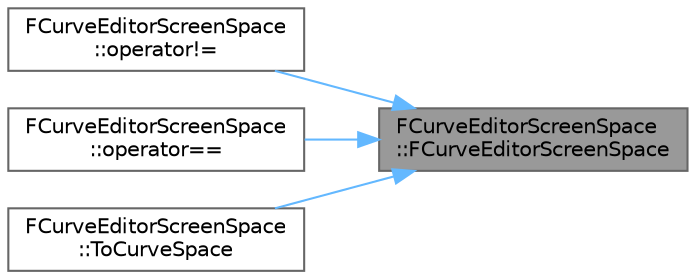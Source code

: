 digraph "FCurveEditorScreenSpace::FCurveEditorScreenSpace"
{
 // INTERACTIVE_SVG=YES
 // LATEX_PDF_SIZE
  bgcolor="transparent";
  edge [fontname=Helvetica,fontsize=10,labelfontname=Helvetica,labelfontsize=10];
  node [fontname=Helvetica,fontsize=10,shape=box,height=0.2,width=0.4];
  rankdir="RL";
  Node1 [id="Node000001",label="FCurveEditorScreenSpace\l::FCurveEditorScreenSpace",height=0.2,width=0.4,color="gray40", fillcolor="grey60", style="filled", fontcolor="black",tooltip="Construction from a physical size, and input/output range."];
  Node1 -> Node2 [id="edge1_Node000001_Node000002",dir="back",color="steelblue1",style="solid",tooltip=" "];
  Node2 [id="Node000002",label="FCurveEditorScreenSpace\l::operator!=",height=0.2,width=0.4,color="grey40", fillcolor="white", style="filled",URL="$d5/d47/structFCurveEditorScreenSpace.html#a4af74664505443b9c32fcc22213d0f4b",tooltip=" "];
  Node1 -> Node3 [id="edge2_Node000001_Node000003",dir="back",color="steelblue1",style="solid",tooltip=" "];
  Node3 [id="Node000003",label="FCurveEditorScreenSpace\l::operator==",height=0.2,width=0.4,color="grey40", fillcolor="white", style="filled",URL="$d5/d47/structFCurveEditorScreenSpace.html#a26a9e3e2d5496271a167750192726cd7",tooltip=" "];
  Node1 -> Node4 [id="edge3_Node000001_Node000004",dir="back",color="steelblue1",style="solid",tooltip=" "];
  Node4 [id="Node000004",label="FCurveEditorScreenSpace\l::ToCurveSpace",height=0.2,width=0.4,color="grey40", fillcolor="white", style="filled",URL="$d5/d47/structFCurveEditorScreenSpace.html#aae2ab1408b4e7fdc0fd1bc53cbc07816",tooltip="Transform this screen space into a curve space using the specified transform."];
}
